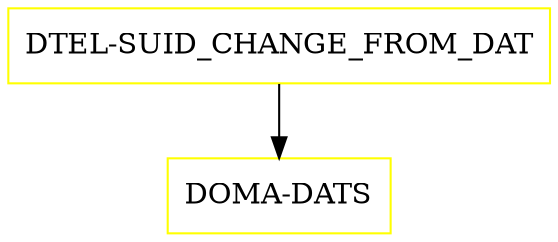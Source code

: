 digraph G {
  "DTEL-SUID_CHANGE_FROM_DAT" [shape=box,color=yellow];
  "DOMA-DATS" [shape=box,color=yellow,URL="./DOMA_DATS.html"];
  "DTEL-SUID_CHANGE_FROM_DAT" -> "DOMA-DATS";
}
